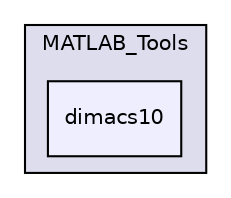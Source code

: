 digraph "libs/SuiteSparse/MATLAB_Tools/dimacs10" {
  compound=true
  node [ fontsize="10", fontname="Helvetica"];
  edge [ labelfontsize="10", labelfontname="Helvetica"];
  subgraph clusterdir_0e1e4a5b9440aa22d8a417c9c4950190 {
    graph [ bgcolor="#ddddee", pencolor="black", label="MATLAB_Tools" fontname="Helvetica", fontsize="10", URL="dir_0e1e4a5b9440aa22d8a417c9c4950190.html"]
  dir_6e5d59ee9c68d03b34e6a20647d7386c [shape=box, label="dimacs10", style="filled", fillcolor="#eeeeff", pencolor="black", URL="dir_6e5d59ee9c68d03b34e6a20647d7386c.html"];
  }
}
